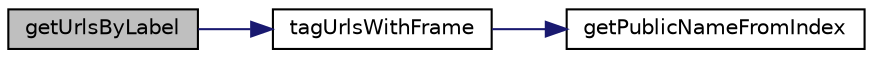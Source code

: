 digraph "getUrlsByLabel"
{
  edge [fontname="Helvetica",fontsize="10",labelfontname="Helvetica",labelfontsize="10"];
  node [fontname="Helvetica",fontsize="10",shape=record];
  rankdir="LR";
  Node1 [label="getUrlsByLabel",height=0.2,width=0.4,color="black", fillcolor="grey75", style="filled" fontcolor="black"];
  Node1 -> Node2 [color="midnightblue",fontsize="10",style="solid",fontname="Helvetica"];
  Node2 [label="tagUrlsWithFrame",height=0.2,width=0.4,color="black", fillcolor="white", style="filled",URL="$class_simple_frameset.html#a1af3086cf7a4536f2cf18bb997aa9e2a"];
  Node2 -> Node3 [color="midnightblue",fontsize="10",style="solid",fontname="Helvetica"];
  Node3 [label="getPublicNameFromIndex",height=0.2,width=0.4,color="black", fillcolor="white", style="filled",URL="$class_simple_frameset.html#ab9c24750944850da40b145d0e299001e"];
}
